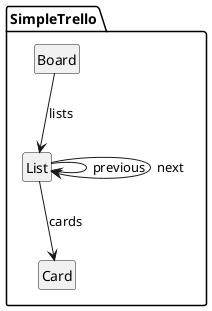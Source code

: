 @startuml
skinparam shadowing false
hide members
hide circle
class "SimpleTrello.List"
class "SimpleTrello.Card"
class "SimpleTrello.Board"
"SimpleTrello.List"-->"SimpleTrello.List" : "previous"
"SimpleTrello.List"-->"SimpleTrello.List" : "next"
"SimpleTrello.List"-->"SimpleTrello.Card" : "cards"
"SimpleTrello.Board"-->"SimpleTrello.List" : "lists"
@enduml
